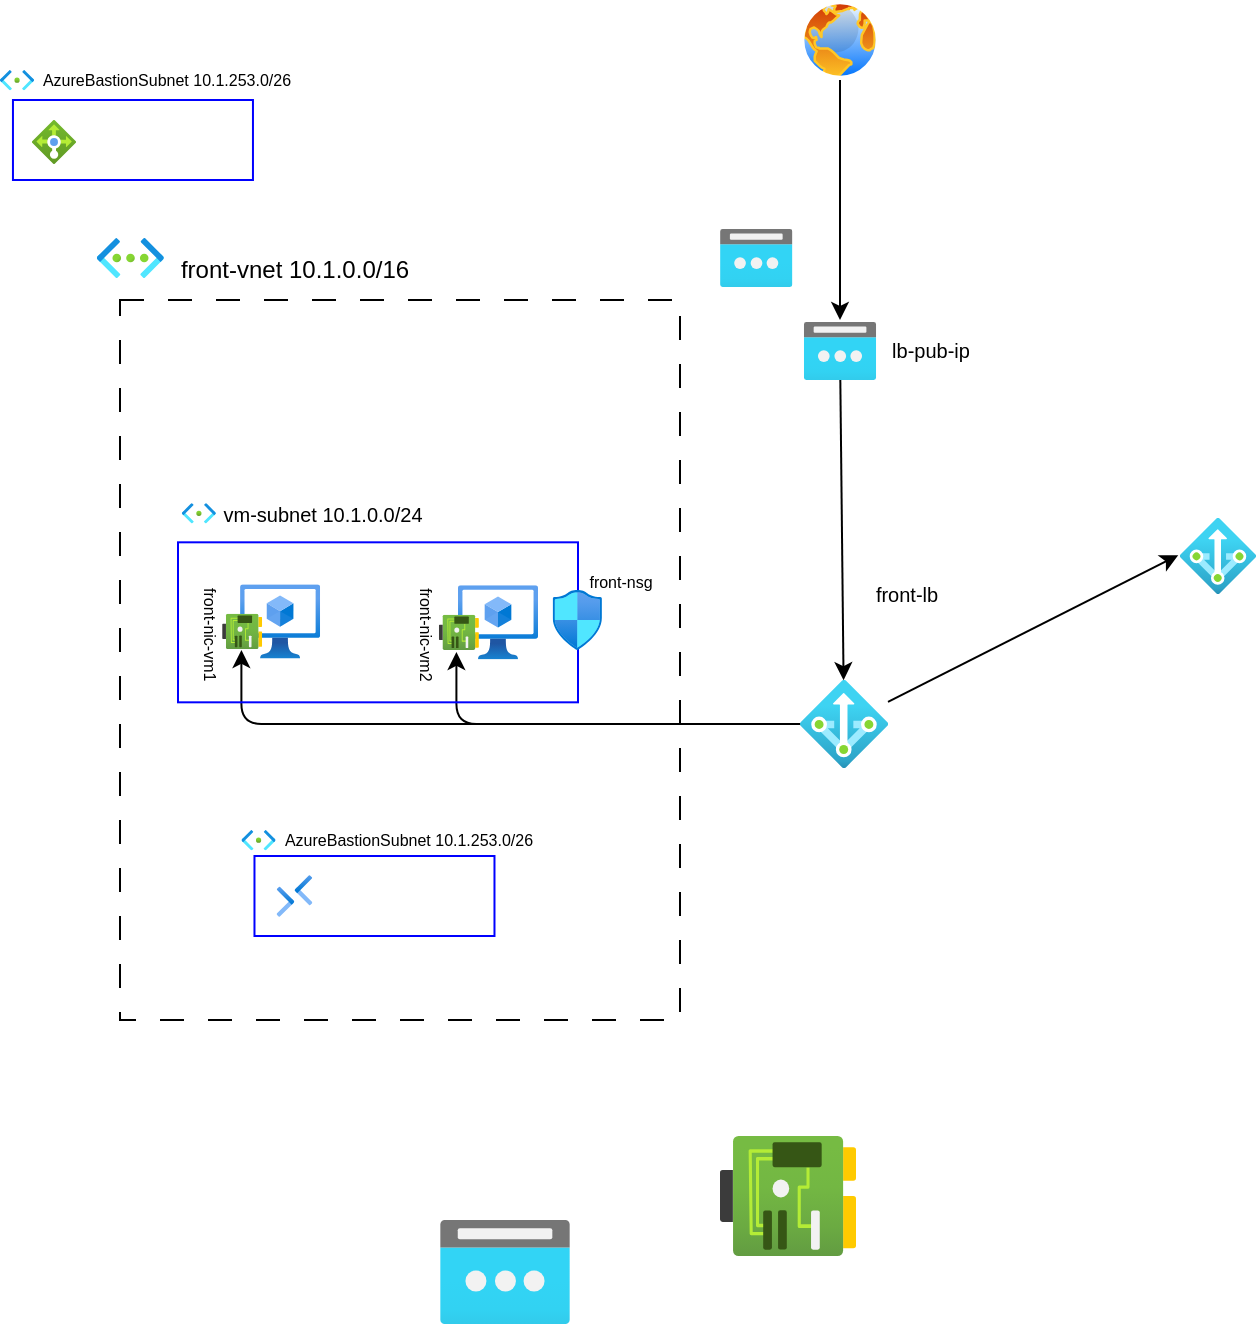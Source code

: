 <mxfile>
    <diagram id="DRLq1FqWYjceikkG3xIV" name="Page-1">
        <mxGraphModel dx="373" dy="255" grid="0" gridSize="10" guides="0" tooltips="1" connect="1" arrows="1" fold="1" page="1" pageScale="1" pageWidth="1169" pageHeight="827" math="0" shadow="0">
            <root>
                <mxCell id="0"/>
                <mxCell id="1" parent="0"/>
                <mxCell id="2" value="" style="rounded=0;whiteSpace=wrap;html=1;dashed=1;dashPattern=12 12;fillColor=none;" vertex="1" parent="1">
                    <mxGeometry x="240" y="240" width="280" height="360" as="geometry"/>
                </mxCell>
                <mxCell id="7" value="" style="rounded=0;whiteSpace=wrap;html=1;fillColor=none;strokeColor=#0000FF;" vertex="1" parent="1">
                    <mxGeometry x="186.48" y="140" width="120" height="40" as="geometry"/>
                </mxCell>
                <mxCell id="15" value="" style="image;aspect=fixed;html=1;points=[];align=center;fontSize=12;image=img/lib/azure2/networking/NAT.svg;" vertex="1" parent="1">
                    <mxGeometry x="580.01" y="430" width="44" height="44" as="geometry"/>
                </mxCell>
                <mxCell id="16" value="" style="image;aspect=fixed;html=1;points=[];align=center;fontSize=12;image=img/lib/azure2/networking/Load_Balancers.svg;" vertex="1" parent="1">
                    <mxGeometry x="196" y="150" width="22" height="22" as="geometry"/>
                </mxCell>
                <mxCell id="17" value="" style="image;aspect=fixed;html=1;points=[];align=center;fontSize=12;image=img/lib/azure2/networking/Public_IP_Addresses.svg;" vertex="1" parent="1">
                    <mxGeometry x="400" y="700" width="65" height="52" as="geometry"/>
                </mxCell>
                <mxCell id="18" value="" style="image;aspect=fixed;html=1;points=[];align=center;fontSize=12;image=img/lib/azure2/networking/Virtual_Networks.svg;" vertex="1" parent="1">
                    <mxGeometry x="228.42" y="209" width="33.5" height="20" as="geometry"/>
                </mxCell>
                <mxCell id="20" value="front-vnet 10.1.0.0/16" style="text;html=1;align=center;verticalAlign=middle;resizable=0;points=[];autosize=1;strokeColor=none;fillColor=none;" vertex="1" parent="1">
                    <mxGeometry x="257.47" y="210" width="140" height="30" as="geometry"/>
                </mxCell>
                <mxCell id="24" value="lb-pub-ip" style="text;html=1;align=center;verticalAlign=middle;resizable=0;points=[];autosize=1;strokeColor=none;fillColor=none;fontSize=10;" vertex="1" parent="1">
                    <mxGeometry x="614.5" y="250.18" width="60" height="30" as="geometry"/>
                </mxCell>
                <mxCell id="25" value="" style="image;aspect=fixed;html=1;points=[];align=center;fontSize=12;image=img/lib/azure2/networking/Subnet.svg;" vertex="1" parent="1">
                    <mxGeometry x="180.0" y="125" width="17" height="10.18" as="geometry"/>
                </mxCell>
                <mxCell id="26" value="AzureBastionSubnet 10.1.253.0/26" style="text;html=1;align=center;verticalAlign=middle;resizable=0;points=[];autosize=1;strokeColor=none;fillColor=none;fontSize=8;" vertex="1" parent="1">
                    <mxGeometry x="188.48" y="120" width="150" height="20" as="geometry"/>
                </mxCell>
                <mxCell id="29" value="" style="image;aspect=fixed;html=1;points=[];align=center;fontSize=12;image=img/lib/azure2/networking/NAT.svg;" vertex="1" parent="1">
                    <mxGeometry x="770" y="349" width="38" height="38" as="geometry"/>
                </mxCell>
                <mxCell id="31" value="" style="image;aspect=fixed;perimeter=ellipsePerimeter;html=1;align=center;shadow=0;dashed=0;spacingTop=3;image=img/lib/active_directory/internet_globe.svg;" vertex="1" parent="1">
                    <mxGeometry x="580.01" y="90" width="40" height="40" as="geometry"/>
                </mxCell>
                <mxCell id="41" value="" style="image;aspect=fixed;html=1;points=[];align=center;fontSize=12;image=img/lib/azure2/networking/Network_Interfaces.svg;" vertex="1" parent="1">
                    <mxGeometry x="540" y="658" width="68" height="60" as="geometry"/>
                </mxCell>
                <mxCell id="46" value="" style="image;aspect=fixed;html=1;points=[];align=center;fontSize=12;image=img/lib/azure2/networking/Public_IP_Addresses.svg;" vertex="1" parent="1">
                    <mxGeometry x="581.88" y="251" width="36.25" height="29" as="geometry"/>
                </mxCell>
                <mxCell id="47" value="front-lb" style="text;html=1;align=center;verticalAlign=middle;resizable=0;points=[];autosize=1;strokeColor=none;fillColor=none;fontSize=10;" vertex="1" parent="1">
                    <mxGeometry x="608" y="372" width="50" height="30" as="geometry"/>
                </mxCell>
                <mxCell id="48" style="edgeStyle=none;html=1;entryX=0.495;entryY=0.002;entryDx=0;entryDy=0;entryPerimeter=0;" edge="1" parent="1" source="46" target="15">
                    <mxGeometry relative="1" as="geometry"/>
                </mxCell>
                <mxCell id="50" style="edgeStyle=orthogonalEdgeStyle;html=1;entryX=0.438;entryY=1.056;entryDx=0;entryDy=0;entryPerimeter=0;" edge="1" parent="1" source="15" target="42">
                    <mxGeometry relative="1" as="geometry"/>
                </mxCell>
                <mxCell id="51" style="edgeStyle=orthogonalEdgeStyle;html=1;entryX=0.482;entryY=1.026;entryDx=0;entryDy=0;entryPerimeter=0;" edge="1" parent="1" source="15" target="14">
                    <mxGeometry relative="1" as="geometry"/>
                </mxCell>
                <mxCell id="52" style="edgeStyle=none;html=1;entryX=-0.023;entryY=0.489;entryDx=0;entryDy=0;entryPerimeter=0;" edge="1" parent="1" source="15" target="29">
                    <mxGeometry relative="1" as="geometry"/>
                </mxCell>
                <mxCell id="53" style="edgeStyle=none;html=1;" edge="1" parent="1" source="31">
                    <mxGeometry relative="1" as="geometry">
                        <mxPoint x="600" y="250" as="targetPoint"/>
                    </mxGeometry>
                </mxCell>
                <mxCell id="54" value="" style="image;aspect=fixed;html=1;points=[];align=center;fontSize=12;image=img/lib/azure2/networking/Public_IP_Addresses.svg;" vertex="1" parent="1">
                    <mxGeometry x="540" y="204.5" width="36.25" height="29" as="geometry"/>
                </mxCell>
                <mxCell id="60" value="" style="group" vertex="1" connectable="0" parent="1">
                    <mxGeometry x="269" y="331.66" width="251" height="110.67" as="geometry"/>
                </mxCell>
                <mxCell id="5" value="" style="rounded=0;whiteSpace=wrap;html=1;fillColor=none;strokeColor=#0000FF;" vertex="1" parent="60">
                    <mxGeometry y="29.5" width="200" height="80" as="geometry"/>
                </mxCell>
                <mxCell id="55" value="" style="group" vertex="1" connectable="0" parent="60">
                    <mxGeometry x="5.45" y="40.67" width="65.59" height="70" as="geometry"/>
                </mxCell>
                <mxCell id="4" value="" style="image;aspect=fixed;html=1;points=[];align=center;fontSize=12;image=img/lib/azure2/compute/Virtual_Machines_Classic.svg;" vertex="1" parent="55">
                    <mxGeometry x="25.59" y="9.83" width="40" height="37.1" as="geometry"/>
                </mxCell>
                <mxCell id="14" value="" style="image;aspect=fixed;html=1;points=[];align=center;fontSize=12;image=img/lib/azure2/networking/Network_Interfaces.svg;" vertex="1" parent="55">
                    <mxGeometry x="16.63" y="24.55" width="20" height="17.65" as="geometry"/>
                </mxCell>
                <mxCell id="40" value="front-nic-vm1" style="text;html=1;align=center;verticalAlign=middle;resizable=0;points=[];autosize=1;strokeColor=none;fillColor=none;fontSize=8;rotation=90;" vertex="1" parent="55">
                    <mxGeometry x="-25" y="25" width="70" height="20" as="geometry"/>
                </mxCell>
                <mxCell id="56" value="" style="group" vertex="1" connectable="0" parent="60">
                    <mxGeometry x="113.95" y="40.22" width="66.05" height="70" as="geometry"/>
                </mxCell>
                <mxCell id="10" value="" style="image;aspect=fixed;html=1;points=[];align=center;fontSize=12;image=img/lib/azure2/compute/Virtual_Machines_Classic.svg;" vertex="1" parent="56">
                    <mxGeometry x="26.05" y="10.73" width="40" height="37.1" as="geometry"/>
                </mxCell>
                <mxCell id="42" value="" style="image;aspect=fixed;html=1;points=[];align=center;fontSize=12;image=img/lib/azure2/networking/Network_Interfaces.svg;" vertex="1" parent="56">
                    <mxGeometry x="16.5" y="25.45" width="20" height="17.65" as="geometry"/>
                </mxCell>
                <mxCell id="44" value="front-nic-vm2" style="text;html=1;align=center;verticalAlign=middle;resizable=0;points=[];autosize=1;strokeColor=none;fillColor=none;fontSize=8;rotation=90;" vertex="1" parent="56">
                    <mxGeometry x="-25" y="25" width="70" height="20" as="geometry"/>
                </mxCell>
                <mxCell id="57" value="" style="group" vertex="1" connectable="0" parent="60">
                    <mxGeometry x="187.29" y="33.5" width="63.71" height="49.82" as="geometry"/>
                </mxCell>
                <mxCell id="27" value="" style="image;aspect=fixed;html=1;points=[];align=center;fontSize=12;image=img/lib/azure2/networking/Network_Security_Groups.svg;" vertex="1" parent="57">
                    <mxGeometry y="19.82" width="24.71" height="30" as="geometry"/>
                </mxCell>
                <mxCell id="43" value="&lt;font style=&quot;font-size: 8px;&quot;&gt;front-nsg&lt;/font&gt;" style="text;html=1;align=center;verticalAlign=middle;resizable=0;points=[];autosize=1;strokeColor=none;fillColor=none;" vertex="1" parent="57">
                    <mxGeometry x="3.71" width="60" height="30" as="geometry"/>
                </mxCell>
                <mxCell id="59" value="" style="group" vertex="1" connectable="0" parent="60">
                    <mxGeometry x="1.92" width="130.08" height="30" as="geometry"/>
                </mxCell>
                <mxCell id="23" value="" style="image;aspect=fixed;html=1;points=[];align=center;fontSize=12;image=img/lib/azure2/networking/Subnet.svg;" vertex="1" parent="59">
                    <mxGeometry y="9.91" width="17" height="10.18" as="geometry"/>
                </mxCell>
                <mxCell id="58" value="vm-subnet 10.1.0.0/24" style="text;html=1;align=center;verticalAlign=middle;resizable=0;points=[];autosize=1;strokeColor=none;fillColor=none;fontSize=10;" vertex="1" parent="59">
                    <mxGeometry x="10.08" width="120" height="30" as="geometry"/>
                </mxCell>
                <mxCell id="61" value="" style="group" vertex="1" connectable="0" parent="1">
                    <mxGeometry x="300.76" y="500" width="158.48" height="58" as="geometry"/>
                </mxCell>
                <mxCell id="6" value="" style="rounded=0;whiteSpace=wrap;html=1;fillColor=none;strokeColor=#0000FF;" vertex="1" parent="61">
                    <mxGeometry x="6.48" y="18" width="120" height="40" as="geometry"/>
                </mxCell>
                <mxCell id="13" value="" style="image;aspect=fixed;html=1;points=[];align=center;fontSize=12;image=img/lib/azure2/networking/Bastions.svg;" vertex="1" parent="61">
                    <mxGeometry x="17.52" y="27.5" width="17.91" height="21" as="geometry"/>
                </mxCell>
                <mxCell id="19" value="" style="image;aspect=fixed;html=1;points=[];align=center;fontSize=12;image=img/lib/azure2/networking/Subnet.svg;" vertex="1" parent="61">
                    <mxGeometry y="5" width="17" height="10.18" as="geometry"/>
                </mxCell>
                <mxCell id="21" value="AzureBastionSubnet 10.1.253.0/26" style="text;html=1;align=center;verticalAlign=middle;resizable=0;points=[];autosize=1;strokeColor=none;fillColor=none;fontSize=8;" vertex="1" parent="61">
                    <mxGeometry x="8.48" width="150" height="20" as="geometry"/>
                </mxCell>
            </root>
        </mxGraphModel>
    </diagram>
</mxfile>